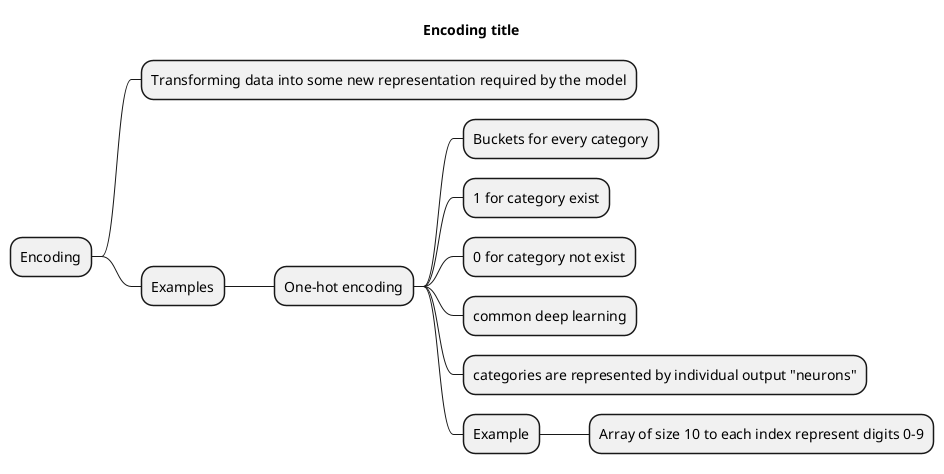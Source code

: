 @startmindmap
'https://plantuml.com/mindmap-diagram

title Encoding title

+ Encoding
++ Transforming data into some new representation required by the model
++ Examples
+++ One-hot encoding
++++ Buckets for every category
++++ 1 for category exist
++++ 0 for category not exist
++++ common deep learning
++++ categories are represented by individual output "neurons"
++++ Example
+++++ Array of size 10 to each index represent digits 0-9


@endmindmap
